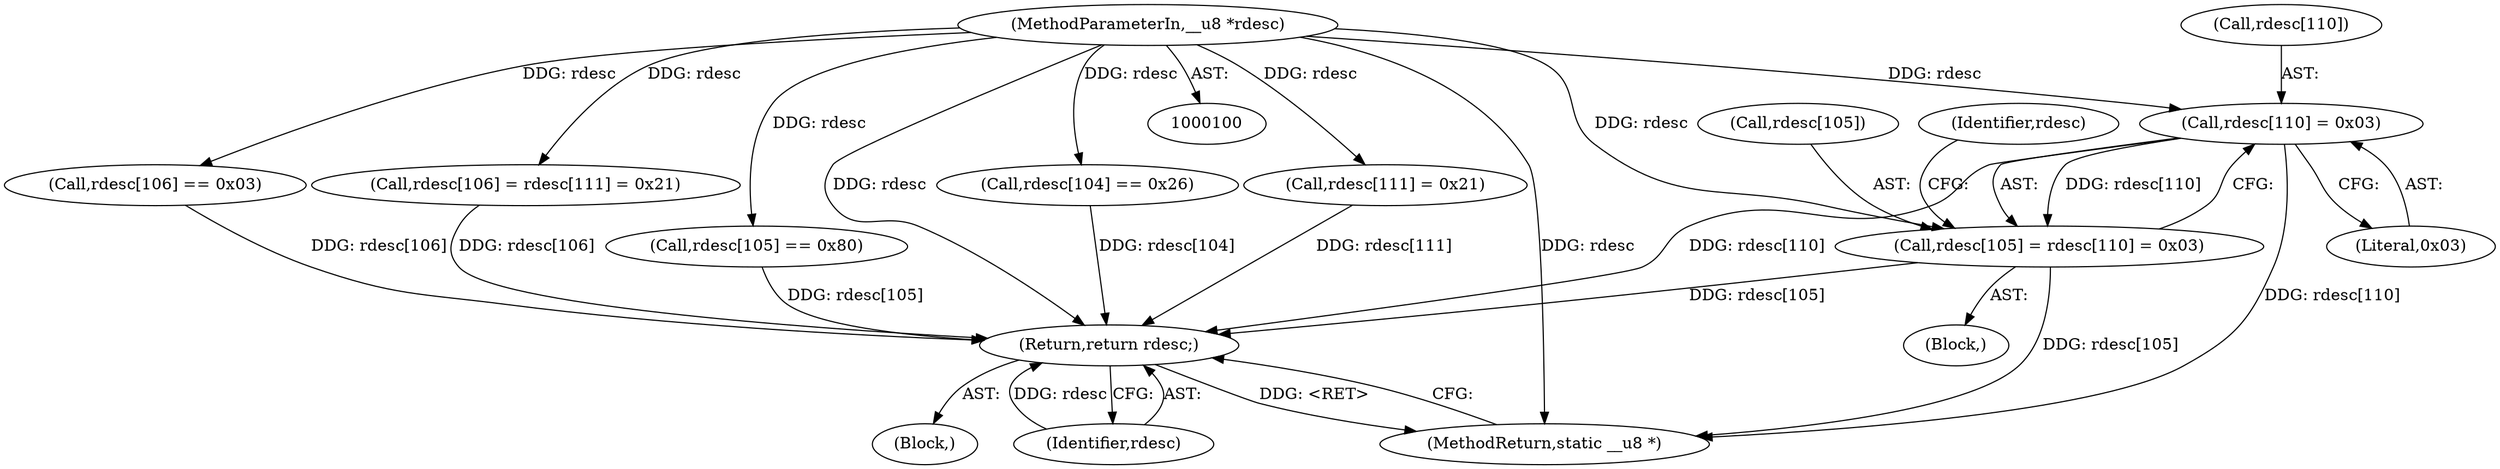 digraph "0_linux_4ab25786c87eb20857bbb715c3ae34ec8fd6a214_4@array" {
"1000136" [label="(Call,rdesc[110] = 0x03)"];
"1000102" [label="(MethodParameterIn,__u8 *rdesc)"];
"1000132" [label="(Call,rdesc[105] = rdesc[110] = 0x03)"];
"1000150" [label="(Return,return rdesc;)"];
"1000152" [label="(MethodReturn,static __u8 *)"];
"1000128" [label="(Block,)"];
"1000102" [label="(MethodParameterIn,__u8 *rdesc)"];
"1000112" [label="(Call,rdesc[104] == 0x26)"];
"1000145" [label="(Call,rdesc[111] = 0x21)"];
"1000133" [label="(Call,rdesc[105])"];
"1000137" [label="(Call,rdesc[110])"];
"1000104" [label="(Block,)"];
"1000123" [label="(Call,rdesc[106] == 0x03)"];
"1000143" [label="(Identifier,rdesc)"];
"1000151" [label="(Identifier,rdesc)"];
"1000118" [label="(Call,rdesc[105] == 0x80)"];
"1000136" [label="(Call,rdesc[110] = 0x03)"];
"1000141" [label="(Call,rdesc[106] = rdesc[111] = 0x21)"];
"1000132" [label="(Call,rdesc[105] = rdesc[110] = 0x03)"];
"1000150" [label="(Return,return rdesc;)"];
"1000140" [label="(Literal,0x03)"];
"1000136" -> "1000132"  [label="AST: "];
"1000136" -> "1000140"  [label="CFG: "];
"1000137" -> "1000136"  [label="AST: "];
"1000140" -> "1000136"  [label="AST: "];
"1000132" -> "1000136"  [label="CFG: "];
"1000136" -> "1000152"  [label="DDG: rdesc[110]"];
"1000136" -> "1000132"  [label="DDG: rdesc[110]"];
"1000102" -> "1000136"  [label="DDG: rdesc"];
"1000136" -> "1000150"  [label="DDG: rdesc[110]"];
"1000102" -> "1000100"  [label="AST: "];
"1000102" -> "1000152"  [label="DDG: rdesc"];
"1000102" -> "1000112"  [label="DDG: rdesc"];
"1000102" -> "1000118"  [label="DDG: rdesc"];
"1000102" -> "1000123"  [label="DDG: rdesc"];
"1000102" -> "1000132"  [label="DDG: rdesc"];
"1000102" -> "1000141"  [label="DDG: rdesc"];
"1000102" -> "1000145"  [label="DDG: rdesc"];
"1000102" -> "1000150"  [label="DDG: rdesc"];
"1000132" -> "1000128"  [label="AST: "];
"1000133" -> "1000132"  [label="AST: "];
"1000143" -> "1000132"  [label="CFG: "];
"1000132" -> "1000152"  [label="DDG: rdesc[105]"];
"1000132" -> "1000150"  [label="DDG: rdesc[105]"];
"1000150" -> "1000104"  [label="AST: "];
"1000150" -> "1000151"  [label="CFG: "];
"1000151" -> "1000150"  [label="AST: "];
"1000152" -> "1000150"  [label="CFG: "];
"1000150" -> "1000152"  [label="DDG: <RET>"];
"1000151" -> "1000150"  [label="DDG: rdesc"];
"1000141" -> "1000150"  [label="DDG: rdesc[106]"];
"1000112" -> "1000150"  [label="DDG: rdesc[104]"];
"1000118" -> "1000150"  [label="DDG: rdesc[105]"];
"1000145" -> "1000150"  [label="DDG: rdesc[111]"];
"1000123" -> "1000150"  [label="DDG: rdesc[106]"];
}
